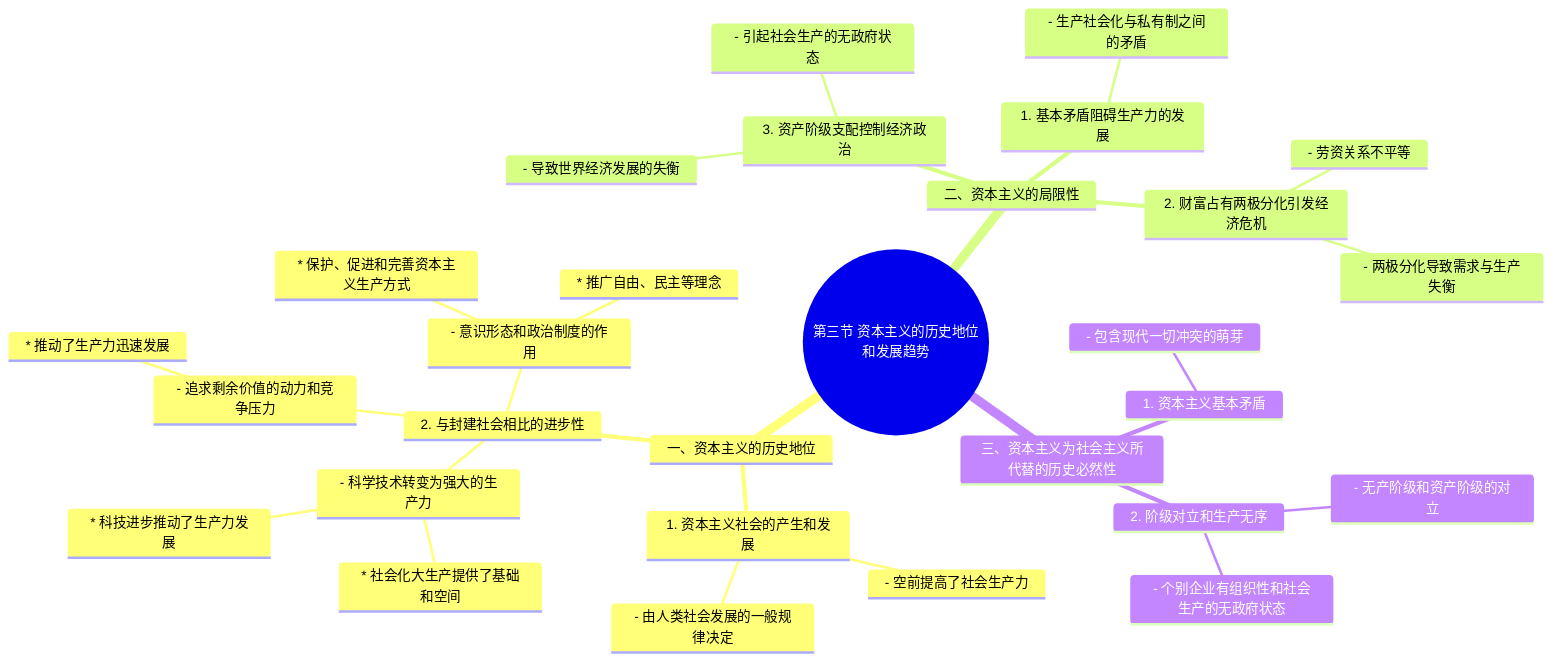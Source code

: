 mindmap
  root((第三节 资本主义的历史地位和发展趋势))
    一、资本主义的历史地位
      1. 资本主义社会的产生和发展
        - 由人类社会发展的一般规律决定
        - 空前提高了社会生产力
      2. 与封建社会相比的进步性
        - 科学技术转变为强大的生产力
          * 社会化大生产提供了基础和空间
          * 科技进步推动了生产力发展
        - 追求剩余价值的动力和竞争压力
          * 推动了生产力迅速发展
        - 意识形态和政治制度的作用
          * 保护、促进和完善资本主义生产方式
          * 推广自由、民主等理念
    二、资本主义的局限性
      1. 基本矛盾阻碍生产力的发展
        - 生产社会化与私有制之间的矛盾
      2. 财富占有两极分化引发经济危机
        - 劳资关系不平等
        - 两极分化导致需求与生产失衡
      3. 资产阶级支配控制经济政治
        - 引起社会生产的无政府状态
        - 导致世界经济发展的失衡
    三、资本主义为社会主义所代替的历史必然性
      1. 资本主义基本矛盾
        - 包含现代一切冲突的萌芽
      2. 阶级对立和生产无序
        - 无产阶级和资产阶级的对立
        - 个别企业有组织性和社会生产的无政府状态
